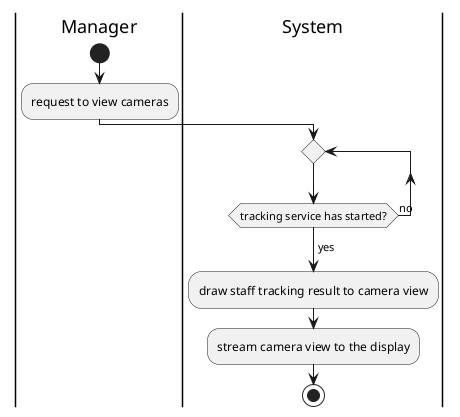 @startuml
|Manager|
start
:request to view cameras;
|System|
repeat
repeat while (tracking service has started?) is (no)
->yes;
:draw staff tracking result to camera view;
:stream camera view to the display;
stop
@enduml